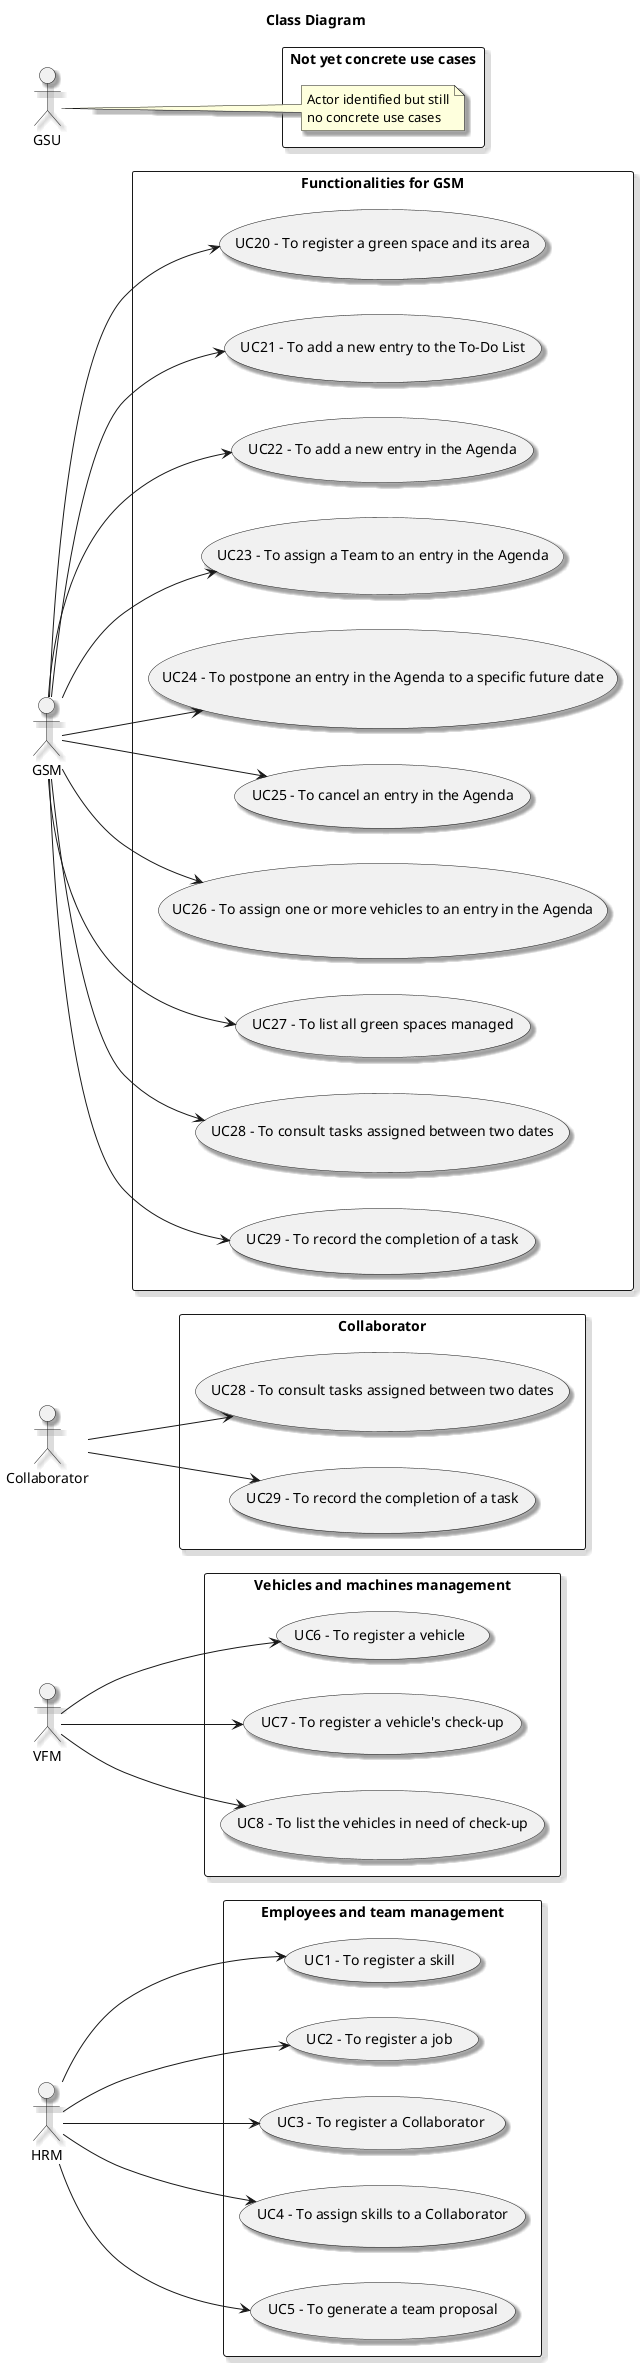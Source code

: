 @startuml
skinparam monochrome false
skinparam packageStyle rectangle
skinparam shadowing true

title Class Diagram

actor "HRM" as hrm
actor "VFM" as vfm
actor collaborator as "Collaborator"
actor GSM
actor GSU


rectangle "Not yet concrete use cases"{

left to right direction
note right of GSU
    Actor identified but still
    no concrete use cases
end note
}

left to right direction

rectangle "Employees and team management" as emp{
    usecase "UC1 - To register a skill" as UC1
    usecase "UC2 - To register a job" as UC2
    usecase "UC3 - To register a Collaborator" as UC3
    usecase "UC4 - To assign skills to a Collaborator" as UC4
    usecase "UC5 - To generate a team proposal" as UC5
    hrm --> UC1
    hrm --> UC2
    hrm --> UC3
    hrm --> UC4
    hrm --> UC5
}


rectangle "Vehicles and machines management"{
    usecase "UC6 - To register a vehicle" as UC6
    usecase "UC7 - To register a vehicle's check-up" as UC7
    usecase "UC8 - To list the vehicles in need of check-up" as UC8
     vfm --> UC6
     vfm --> UC7
     vfm --> UC8
}




rectangle "Collaborator"{
    usecase "UC28 - To consult tasks assigned between two dates" as UC28
    usecase "UC29 - To record the completion of a task" as UC29
    collaborator --> UC28
    collaborator --> UC29
}


rectangle "Functionalities for GSM" as gsm_additional{
    usecase "UC20 - To register a green space and its area" as US20
    usecase "UC21 - To add a new entry to the To-Do List" as US21
    usecase "UC22 - To add a new entry in the Agenda" as US22
    usecase "UC23 - To assign a Team to an entry in the Agenda" as US23
    usecase "UC24 - To postpone an entry in the Agenda to a specific future date" as US24
    usecase "UC25 - To cancel an entry in the Agenda" as US25
    usecase "UC26 - To assign one or more vehicles to an entry in the Agenda" as US26
    usecase "UC27 - To list all green spaces managed" as US27
    usecase "UC28 - To consult tasks assigned between two dates" as US28
    usecase "UC29 - To record the completion of a task" as US29
    GSM --> US20
    GSM --> US21
    GSM --> US22
    GSM --> US23
    GSM --> US24
    GSM --> US25
    GSM --> US26
    GSM --> US27
    GSM --> US28
    GSM --> US29
}

@enduml
